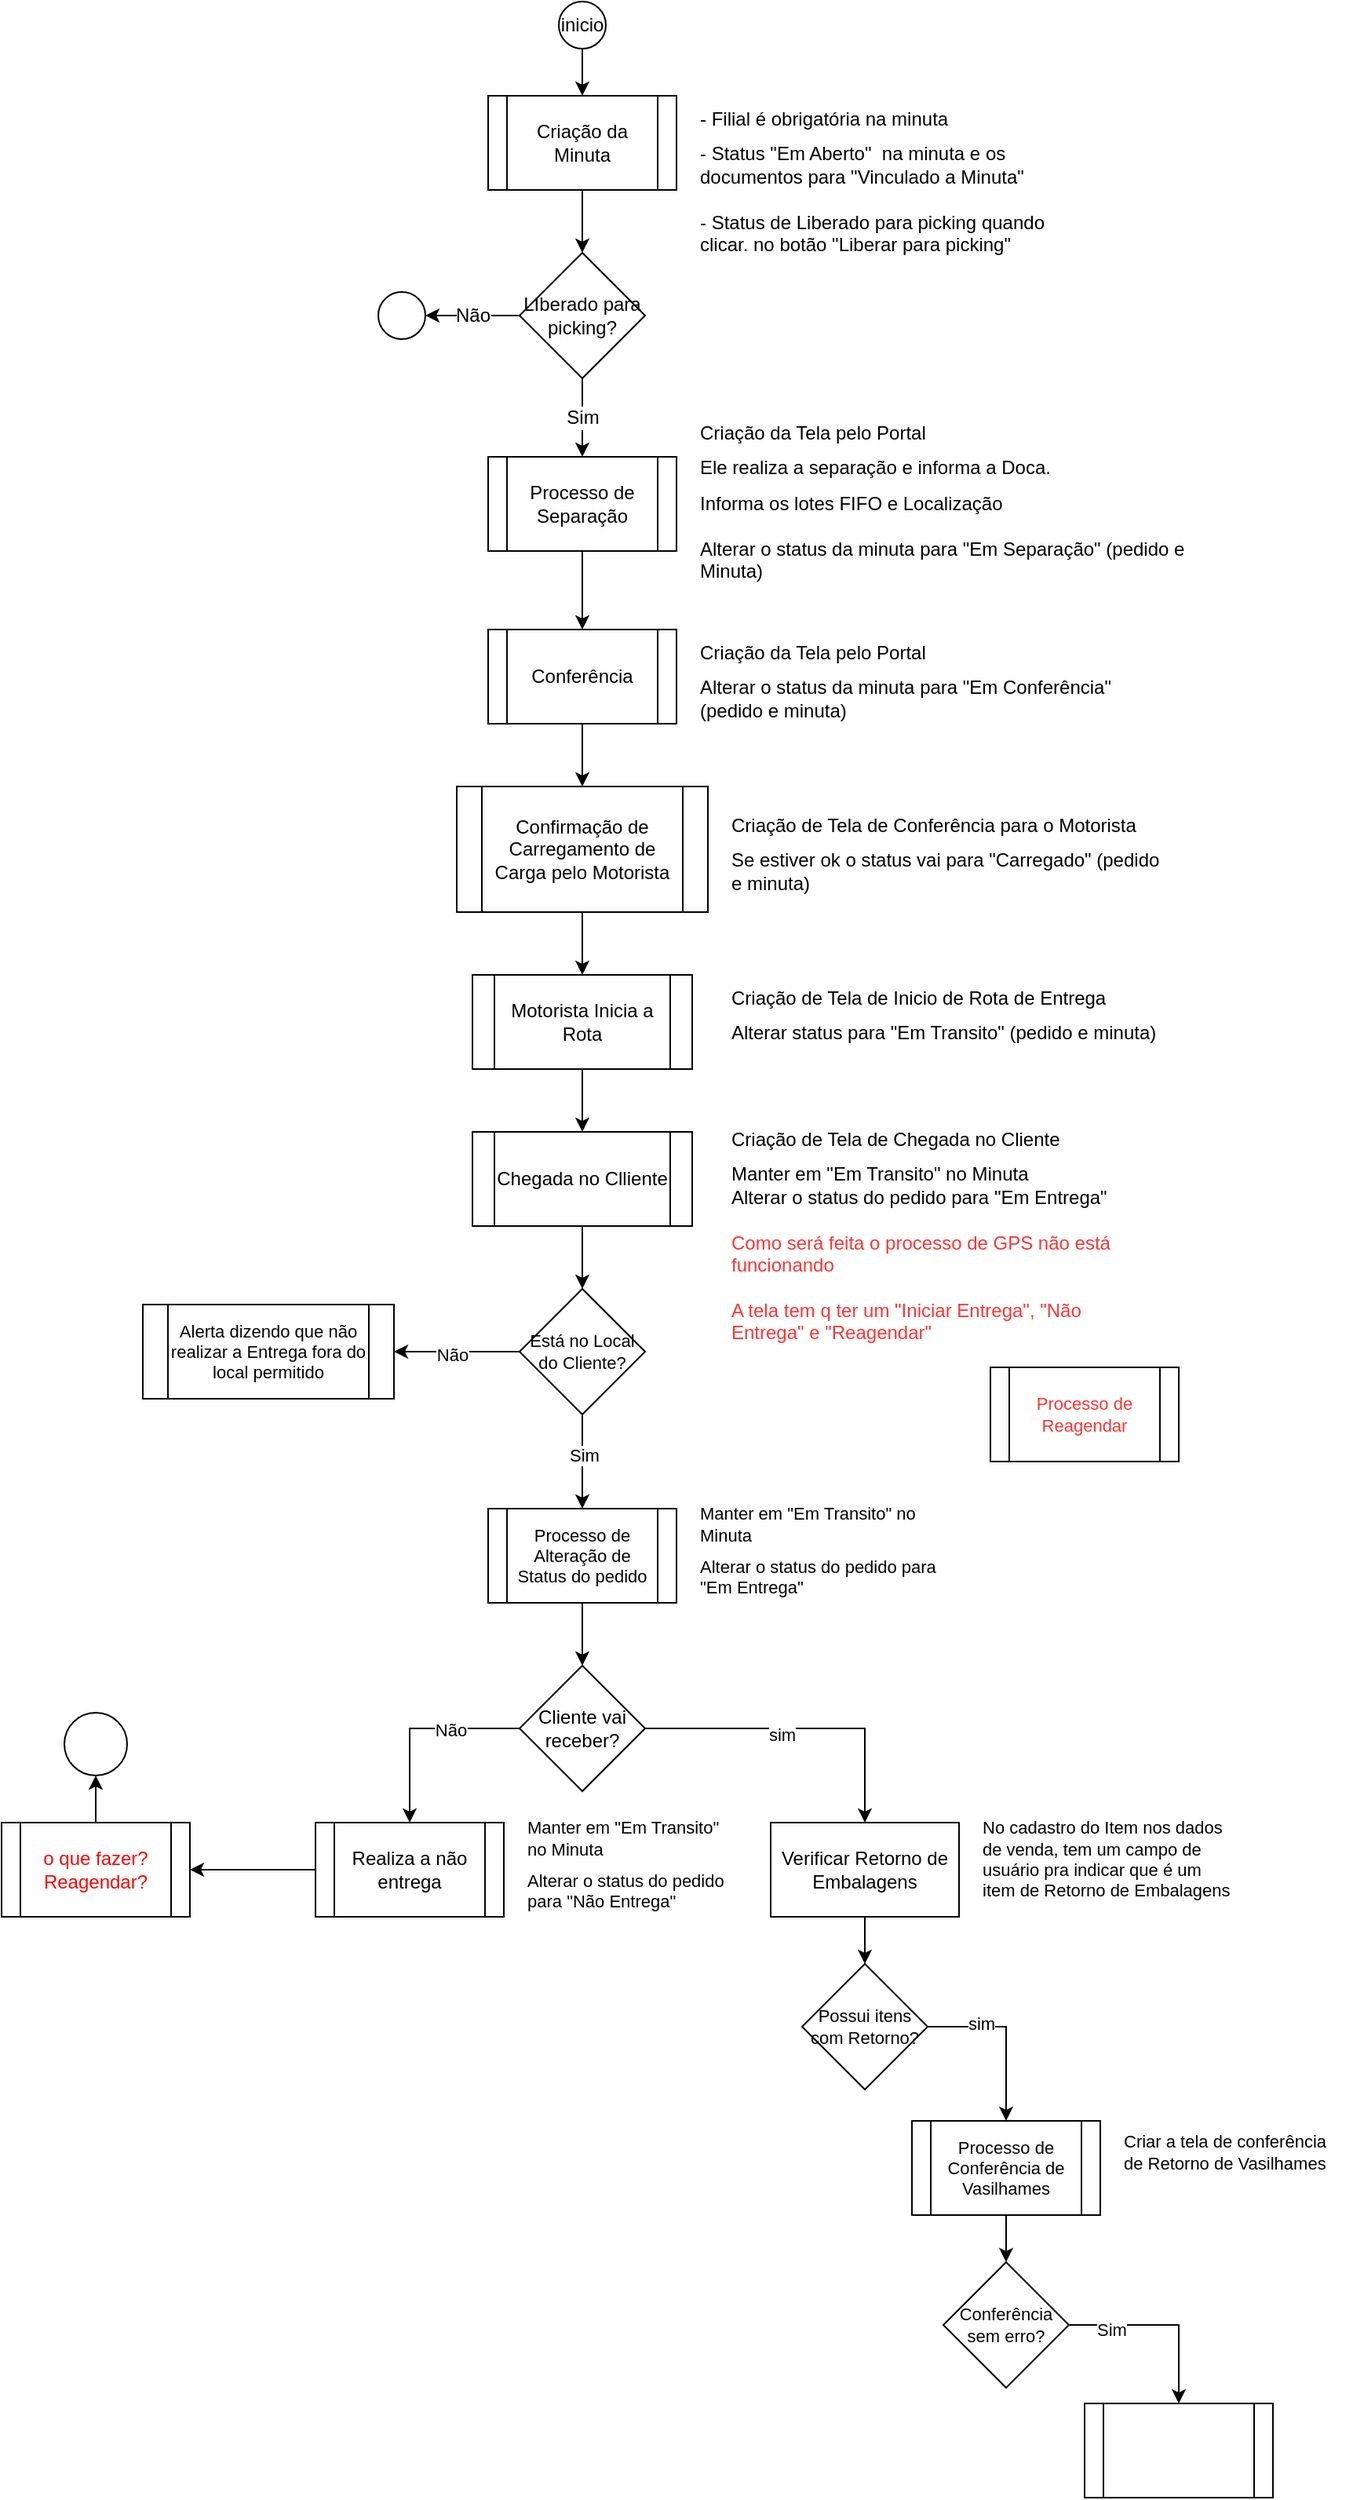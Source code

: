 <mxfile version="16.5.3" type="github">
  <diagram id="rDMeDSFnRalvfMuiGiqF" name="Page-1">
    <mxGraphModel dx="1963" dy="608" grid="1" gridSize="10" guides="1" tooltips="1" connect="1" arrows="1" fold="1" page="1" pageScale="1" pageWidth="850" pageHeight="1100" math="0" shadow="0">
      <root>
        <mxCell id="0" />
        <mxCell id="1" parent="0" />
        <mxCell id="moXU9a75B9OwJRrsQW_N-2" value="&lt;h1 style=&quot;font-size: 12px&quot;&gt;&lt;span style=&quot;font-weight: normal ; font-size: 12px&quot;&gt;- Filial é obrigatória na minuta&lt;/span&gt;&lt;/h1&gt;&lt;div&gt;&lt;span style=&quot;font-weight: normal ; font-size: 12px&quot;&gt;- Status &quot;Em Aberto&quot;&amp;nbsp; na minuta e os documentos para &quot;Vinculado a Minuta&quot;&lt;/span&gt;&lt;/div&gt;&lt;div&gt;&lt;span style=&quot;font-weight: normal ; font-size: 12px&quot;&gt;&lt;br&gt;&lt;/span&gt;&lt;/div&gt;&lt;div&gt;&lt;span style=&quot;font-weight: normal ; font-size: 12px&quot;&gt;- Status de Liberado para picking quando clicar. no botão &quot;Liberar para picking&quot;&lt;/span&gt;&lt;/div&gt;" style="text;html=1;strokeColor=none;fillColor=none;spacing=5;spacingTop=-20;whiteSpace=wrap;overflow=hidden;rounded=0;fontSize=12;verticalAlign=top;" vertex="1" parent="1">
          <mxGeometry x="420" y="80" width="260" height="110" as="geometry" />
        </mxCell>
        <mxCell id="moXU9a75B9OwJRrsQW_N-13" style="edgeStyle=orthogonalEdgeStyle;rounded=0;orthogonalLoop=1;jettySize=auto;html=1;entryX=0.5;entryY=0;entryDx=0;entryDy=0;fontSize=12;" edge="1" parent="1" source="moXU9a75B9OwJRrsQW_N-4" target="moXU9a75B9OwJRrsQW_N-5">
          <mxGeometry relative="1" as="geometry" />
        </mxCell>
        <mxCell id="moXU9a75B9OwJRrsQW_N-4" value="Criação da Minuta" style="shape=process;whiteSpace=wrap;html=1;backgroundOutline=1;fontSize=12;" vertex="1" parent="1">
          <mxGeometry x="290" y="70" width="120" height="60" as="geometry" />
        </mxCell>
        <mxCell id="moXU9a75B9OwJRrsQW_N-8" value="Não" style="edgeStyle=orthogonalEdgeStyle;rounded=0;orthogonalLoop=1;jettySize=auto;html=1;fontSize=12;" edge="1" parent="1" source="moXU9a75B9OwJRrsQW_N-5" target="moXU9a75B9OwJRrsQW_N-7">
          <mxGeometry relative="1" as="geometry" />
        </mxCell>
        <mxCell id="moXU9a75B9OwJRrsQW_N-14" value="Sim" style="edgeStyle=orthogonalEdgeStyle;rounded=0;orthogonalLoop=1;jettySize=auto;html=1;entryX=0.5;entryY=0;entryDx=0;entryDy=0;fontSize=12;" edge="1" parent="1" source="moXU9a75B9OwJRrsQW_N-5" target="moXU9a75B9OwJRrsQW_N-9">
          <mxGeometry relative="1" as="geometry" />
        </mxCell>
        <mxCell id="moXU9a75B9OwJRrsQW_N-5" value="LIberado para picking?" style="rhombus;whiteSpace=wrap;html=1;fontSize=12;" vertex="1" parent="1">
          <mxGeometry x="310" y="170" width="80" height="80" as="geometry" />
        </mxCell>
        <mxCell id="moXU9a75B9OwJRrsQW_N-7" value="" style="ellipse;whiteSpace=wrap;html=1;aspect=fixed;fontSize=12;" vertex="1" parent="1">
          <mxGeometry x="220" y="195" width="30" height="30" as="geometry" />
        </mxCell>
        <mxCell id="moXU9a75B9OwJRrsQW_N-15" style="edgeStyle=orthogonalEdgeStyle;rounded=0;orthogonalLoop=1;jettySize=auto;html=1;entryX=0.5;entryY=0;entryDx=0;entryDy=0;fontSize=12;" edge="1" parent="1" source="moXU9a75B9OwJRrsQW_N-9" target="moXU9a75B9OwJRrsQW_N-10">
          <mxGeometry relative="1" as="geometry" />
        </mxCell>
        <mxCell id="moXU9a75B9OwJRrsQW_N-9" value="Processo de Separação" style="shape=process;whiteSpace=wrap;html=1;backgroundOutline=1;fontSize=12;" vertex="1" parent="1">
          <mxGeometry x="290" y="300" width="120" height="60" as="geometry" />
        </mxCell>
        <mxCell id="moXU9a75B9OwJRrsQW_N-24" style="edgeStyle=orthogonalEdgeStyle;rounded=0;orthogonalLoop=1;jettySize=auto;html=1;entryX=0.5;entryY=0;entryDx=0;entryDy=0;fontSize=12;" edge="1" parent="1" source="moXU9a75B9OwJRrsQW_N-10" target="moXU9a75B9OwJRrsQW_N-23">
          <mxGeometry relative="1" as="geometry" />
        </mxCell>
        <mxCell id="moXU9a75B9OwJRrsQW_N-10" value="Conferência" style="shape=process;whiteSpace=wrap;html=1;backgroundOutline=1;fontSize=12;" vertex="1" parent="1">
          <mxGeometry x="290" y="410" width="120" height="60" as="geometry" />
        </mxCell>
        <mxCell id="moXU9a75B9OwJRrsQW_N-12" value="&lt;h1 style=&quot;font-size: 12px&quot;&gt;&lt;span style=&quot;font-weight: 400&quot;&gt;Criação da Tela pelo Portal&lt;/span&gt;&lt;/h1&gt;&lt;h1 style=&quot;font-size: 12px&quot;&gt;&lt;span style=&quot;font-weight: 400&quot;&gt;Ele realiza a separação e informa a Doca.&lt;/span&gt;&lt;/h1&gt;&lt;div&gt;&lt;span style=&quot;font-weight: 400&quot;&gt;Informa os lotes FIFO e Localização&lt;/span&gt;&lt;/div&gt;&lt;div&gt;&lt;span style=&quot;font-weight: 400&quot;&gt;&lt;br&gt;&lt;/span&gt;&lt;/div&gt;&lt;div&gt;&lt;span style=&quot;font-weight: 400&quot;&gt;Alterar o status da minuta para &quot;Em Separação&quot; (pedido e Minuta)&lt;/span&gt;&lt;/div&gt;" style="text;html=1;strokeColor=none;fillColor=none;spacing=5;spacingTop=-20;whiteSpace=wrap;overflow=hidden;rounded=0;fontSize=12;verticalAlign=top;" vertex="1" parent="1">
          <mxGeometry x="420" y="280" width="330" height="100" as="geometry" />
        </mxCell>
        <mxCell id="moXU9a75B9OwJRrsQW_N-18" style="edgeStyle=orthogonalEdgeStyle;rounded=0;orthogonalLoop=1;jettySize=auto;html=1;fontSize=12;" edge="1" parent="1" source="moXU9a75B9OwJRrsQW_N-17" target="moXU9a75B9OwJRrsQW_N-4">
          <mxGeometry relative="1" as="geometry" />
        </mxCell>
        <mxCell id="moXU9a75B9OwJRrsQW_N-17" value="inicio" style="ellipse;whiteSpace=wrap;html=1;aspect=fixed;fontSize=12;" vertex="1" parent="1">
          <mxGeometry x="335" y="10" width="30" height="30" as="geometry" />
        </mxCell>
        <mxCell id="moXU9a75B9OwJRrsQW_N-19" value="&lt;h1 style=&quot;font-size: 12px&quot;&gt;&lt;span style=&quot;font-weight: 400&quot;&gt;Criação da Tela pelo Portal&lt;/span&gt;&lt;/h1&gt;&lt;div&gt;&lt;span style=&quot;font-weight: 400&quot;&gt;Alterar o status da minuta para &quot;Em Conferência&quot; (pedido e minuta)&lt;/span&gt;&lt;/div&gt;" style="text;html=1;strokeColor=none;fillColor=none;spacing=5;spacingTop=-20;whiteSpace=wrap;overflow=hidden;rounded=0;fontSize=12;verticalAlign=top;" vertex="1" parent="1">
          <mxGeometry x="420" y="420" width="290" height="60" as="geometry" />
        </mxCell>
        <mxCell id="moXU9a75B9OwJRrsQW_N-28" style="edgeStyle=orthogonalEdgeStyle;rounded=0;orthogonalLoop=1;jettySize=auto;html=1;fontSize=12;" edge="1" parent="1" source="moXU9a75B9OwJRrsQW_N-23" target="moXU9a75B9OwJRrsQW_N-26">
          <mxGeometry relative="1" as="geometry" />
        </mxCell>
        <mxCell id="moXU9a75B9OwJRrsQW_N-23" value="Confirmação de Carregamento de Carga pelo Motorista" style="shape=process;whiteSpace=wrap;html=1;backgroundOutline=1;fontSize=12;" vertex="1" parent="1">
          <mxGeometry x="270" y="510" width="160" height="80" as="geometry" />
        </mxCell>
        <mxCell id="moXU9a75B9OwJRrsQW_N-25" value="&lt;h1 style=&quot;font-size: 12px&quot;&gt;&lt;span style=&quot;font-weight: 400&quot;&gt;Criação de Tela de Conferência para o Motorista&lt;/span&gt;&lt;/h1&gt;&lt;div&gt;&lt;span style=&quot;font-weight: 400&quot;&gt;Se estiver ok o status vai para &quot;Carregado&quot; (pedido e minuta)&lt;/span&gt;&lt;/div&gt;" style="text;html=1;strokeColor=none;fillColor=none;spacing=5;spacingTop=-20;whiteSpace=wrap;overflow=hidden;rounded=0;fontSize=12;verticalAlign=top;" vertex="1" parent="1">
          <mxGeometry x="440" y="530" width="290" height="50" as="geometry" />
        </mxCell>
        <mxCell id="moXU9a75B9OwJRrsQW_N-30" style="edgeStyle=orthogonalEdgeStyle;rounded=0;orthogonalLoop=1;jettySize=auto;html=1;entryX=0.5;entryY=0;entryDx=0;entryDy=0;fontSize=12;" edge="1" parent="1" source="moXU9a75B9OwJRrsQW_N-26" target="moXU9a75B9OwJRrsQW_N-29">
          <mxGeometry relative="1" as="geometry" />
        </mxCell>
        <mxCell id="moXU9a75B9OwJRrsQW_N-26" value="Motorista Inicia a Rota" style="shape=process;whiteSpace=wrap;html=1;backgroundOutline=1;fontSize=12;" vertex="1" parent="1">
          <mxGeometry x="280" y="630" width="140" height="60" as="geometry" />
        </mxCell>
        <mxCell id="moXU9a75B9OwJRrsQW_N-27" value="&lt;h1 style=&quot;font-size: 12px&quot;&gt;&lt;span style=&quot;font-weight: 400&quot;&gt;Criação de Tela de Inicio de Rota de Entrega&lt;/span&gt;&lt;/h1&gt;&lt;div&gt;&lt;span style=&quot;font-weight: 400&quot;&gt;Alterar status para &quot;Em Transito&quot; (pedido e minuta)&lt;/span&gt;&lt;/div&gt;" style="text;html=1;strokeColor=none;fillColor=none;spacing=5;spacingTop=-20;whiteSpace=wrap;overflow=hidden;rounded=0;fontSize=12;verticalAlign=top;" vertex="1" parent="1">
          <mxGeometry x="440" y="640" width="290" height="50" as="geometry" />
        </mxCell>
        <mxCell id="moXU9a75B9OwJRrsQW_N-53" style="edgeStyle=orthogonalEdgeStyle;rounded=0;orthogonalLoop=1;jettySize=auto;html=1;entryX=0.5;entryY=0;entryDx=0;entryDy=0;fontSize=11;fontColor=#000000;" edge="1" parent="1" source="moXU9a75B9OwJRrsQW_N-29" target="moXU9a75B9OwJRrsQW_N-45">
          <mxGeometry relative="1" as="geometry" />
        </mxCell>
        <mxCell id="moXU9a75B9OwJRrsQW_N-29" value="Chegada no Clliente" style="shape=process;whiteSpace=wrap;html=1;backgroundOutline=1;fontSize=12;" vertex="1" parent="1">
          <mxGeometry x="280" y="730" width="140" height="60" as="geometry" />
        </mxCell>
        <mxCell id="moXU9a75B9OwJRrsQW_N-31" value="&lt;h1 style=&quot;font-size: 12px&quot;&gt;&lt;span style=&quot;font-weight: 400&quot;&gt;Criação de Tela de Chegada no Cliente&lt;/span&gt;&lt;/h1&gt;&lt;div&gt;&lt;span style=&quot;font-weight: 400&quot;&gt;Manter em &quot;Em Transito&quot; no Minuta&amp;nbsp;&lt;/span&gt;&lt;/div&gt;&lt;div&gt;Alterar o status do pedido para &quot;Em Entrega&quot;&lt;/div&gt;&lt;div&gt;&lt;br&gt;&lt;/div&gt;&lt;div&gt;&lt;font color=&quot;#ff3333&quot;&gt;Como será feita o processo de GPS não está funcionando&lt;/font&gt;&lt;/div&gt;&lt;div&gt;&lt;br&gt;&lt;/div&gt;&lt;div&gt;&lt;font color=&quot;#ff3333&quot;&gt;A tela tem q ter um &quot;Iniciar Entrega&quot;, &quot;Não Entrega&quot; e &quot;Reagendar&quot;&lt;/font&gt;&lt;/div&gt;" style="text;html=1;strokeColor=none;fillColor=none;spacing=5;spacingTop=-20;whiteSpace=wrap;overflow=hidden;rounded=0;fontSize=12;verticalAlign=top;" vertex="1" parent="1">
          <mxGeometry x="440" y="730" width="280" height="140" as="geometry" />
        </mxCell>
        <mxCell id="moXU9a75B9OwJRrsQW_N-34" style="edgeStyle=orthogonalEdgeStyle;rounded=0;orthogonalLoop=1;jettySize=auto;html=1;entryX=0.5;entryY=0;entryDx=0;entryDy=0;fontSize=12;" edge="1" parent="1" source="moXU9a75B9OwJRrsQW_N-32" target="moXU9a75B9OwJRrsQW_N-33">
          <mxGeometry relative="1" as="geometry">
            <Array as="points">
              <mxPoint x="240" y="1110" />
            </Array>
          </mxGeometry>
        </mxCell>
        <mxCell id="moXU9a75B9OwJRrsQW_N-58" value="&lt;font color=&quot;#000000&quot;&gt;Não&lt;/font&gt;" style="edgeLabel;html=1;align=center;verticalAlign=middle;resizable=0;points=[];fontSize=11;fontColor=#FF3333;" vertex="1" connectable="0" parent="moXU9a75B9OwJRrsQW_N-34">
          <mxGeometry x="-0.302" y="1" relative="1" as="geometry">
            <mxPoint x="1" as="offset" />
          </mxGeometry>
        </mxCell>
        <mxCell id="moXU9a75B9OwJRrsQW_N-60" value="" style="edgeStyle=orthogonalEdgeStyle;rounded=0;orthogonalLoop=1;jettySize=auto;html=1;fontSize=11;fontColor=#000000;" edge="1" parent="1" source="moXU9a75B9OwJRrsQW_N-32" target="moXU9a75B9OwJRrsQW_N-59">
          <mxGeometry relative="1" as="geometry" />
        </mxCell>
        <mxCell id="moXU9a75B9OwJRrsQW_N-61" value="sim" style="edgeLabel;html=1;align=center;verticalAlign=middle;resizable=0;points=[];fontSize=11;fontColor=#000000;" vertex="1" connectable="0" parent="moXU9a75B9OwJRrsQW_N-60">
          <mxGeometry x="-0.14" y="-4" relative="1" as="geometry">
            <mxPoint x="1" as="offset" />
          </mxGeometry>
        </mxCell>
        <mxCell id="moXU9a75B9OwJRrsQW_N-32" value="Cliente vai receber?" style="rhombus;whiteSpace=wrap;html=1;fontSize=12;" vertex="1" parent="1">
          <mxGeometry x="310" y="1070" width="80" height="80" as="geometry" />
        </mxCell>
        <mxCell id="moXU9a75B9OwJRrsQW_N-38" style="edgeStyle=orthogonalEdgeStyle;rounded=0;orthogonalLoop=1;jettySize=auto;html=1;entryX=1;entryY=0.5;entryDx=0;entryDy=0;fontSize=12;fontColor=#FF0000;" edge="1" parent="1" source="moXU9a75B9OwJRrsQW_N-33" target="moXU9a75B9OwJRrsQW_N-37">
          <mxGeometry relative="1" as="geometry" />
        </mxCell>
        <mxCell id="moXU9a75B9OwJRrsQW_N-33" value="Realiza a não entrega" style="shape=process;whiteSpace=wrap;html=1;backgroundOutline=1;fontSize=12;" vertex="1" parent="1">
          <mxGeometry x="180" y="1170" width="120" height="60" as="geometry" />
        </mxCell>
        <mxCell id="moXU9a75B9OwJRrsQW_N-43" style="edgeStyle=orthogonalEdgeStyle;rounded=0;orthogonalLoop=1;jettySize=auto;html=1;entryX=0.5;entryY=1;entryDx=0;entryDy=0;fontSize=11;fontColor=#FF0000;" edge="1" parent="1" source="moXU9a75B9OwJRrsQW_N-37" target="moXU9a75B9OwJRrsQW_N-41">
          <mxGeometry relative="1" as="geometry" />
        </mxCell>
        <mxCell id="moXU9a75B9OwJRrsQW_N-37" value="o que fazer?&lt;br&gt;Reagendar?" style="shape=process;whiteSpace=wrap;html=1;backgroundOutline=1;fontSize=12;fontColor=#FF0000;" vertex="1" parent="1">
          <mxGeometry x="-20" y="1170" width="120" height="60" as="geometry" />
        </mxCell>
        <mxCell id="moXU9a75B9OwJRrsQW_N-39" value="&lt;h1 style=&quot;font-size: 11px;&quot;&gt;&lt;span style=&quot;font-weight: 400; font-size: 11px;&quot;&gt;Manter em &quot;Em Transito&quot; no Minuta&amp;nbsp;&lt;/span&gt;&lt;br style=&quot;font-size: 11px;&quot;&gt;&lt;/h1&gt;&lt;div style=&quot;font-size: 11px;&quot;&gt;Alterar o status do pedido para &quot;Não Entrega&quot;&lt;/div&gt;" style="text;html=1;strokeColor=none;fillColor=none;spacing=5;spacingTop=-20;whiteSpace=wrap;overflow=hidden;rounded=0;fontSize=11;verticalAlign=top;" vertex="1" parent="1">
          <mxGeometry x="310" y="1170" width="140" height="70" as="geometry" />
        </mxCell>
        <mxCell id="moXU9a75B9OwJRrsQW_N-41" value="" style="ellipse;whiteSpace=wrap;html=1;aspect=fixed;fontSize=11;fontColor=#FF0000;" vertex="1" parent="1">
          <mxGeometry x="20" y="1100" width="40" height="40" as="geometry" />
        </mxCell>
        <mxCell id="moXU9a75B9OwJRrsQW_N-49" style="edgeStyle=orthogonalEdgeStyle;rounded=0;orthogonalLoop=1;jettySize=auto;html=1;entryX=1;entryY=0.5;entryDx=0;entryDy=0;fontSize=11;fontColor=#000000;" edge="1" parent="1" source="moXU9a75B9OwJRrsQW_N-45" target="moXU9a75B9OwJRrsQW_N-48">
          <mxGeometry relative="1" as="geometry" />
        </mxCell>
        <mxCell id="moXU9a75B9OwJRrsQW_N-52" value="Não" style="edgeLabel;html=1;align=center;verticalAlign=middle;resizable=0;points=[];fontSize=11;fontColor=#000000;" vertex="1" connectable="0" parent="moXU9a75B9OwJRrsQW_N-49">
          <mxGeometry x="0.104" y="2" relative="1" as="geometry">
            <mxPoint x="1" as="offset" />
          </mxGeometry>
        </mxCell>
        <mxCell id="moXU9a75B9OwJRrsQW_N-50" style="edgeStyle=orthogonalEdgeStyle;rounded=0;orthogonalLoop=1;jettySize=auto;html=1;entryX=0.5;entryY=0;entryDx=0;entryDy=0;fontSize=11;fontColor=#000000;" edge="1" parent="1" source="moXU9a75B9OwJRrsQW_N-45" target="moXU9a75B9OwJRrsQW_N-46">
          <mxGeometry relative="1" as="geometry" />
        </mxCell>
        <mxCell id="moXU9a75B9OwJRrsQW_N-51" value="Sim" style="edgeLabel;html=1;align=center;verticalAlign=middle;resizable=0;points=[];fontSize=11;fontColor=#000000;" vertex="1" connectable="0" parent="moXU9a75B9OwJRrsQW_N-50">
          <mxGeometry x="-0.149" y="1" relative="1" as="geometry">
            <mxPoint as="offset" />
          </mxGeometry>
        </mxCell>
        <mxCell id="moXU9a75B9OwJRrsQW_N-45" value="&lt;font color=&quot;#000000&quot;&gt;Está no Local do Cliente?&lt;/font&gt;" style="rhombus;whiteSpace=wrap;html=1;fontSize=11;fontColor=#FF0000;" vertex="1" parent="1">
          <mxGeometry x="310" y="830" width="80" height="80" as="geometry" />
        </mxCell>
        <mxCell id="moXU9a75B9OwJRrsQW_N-56" style="edgeStyle=orthogonalEdgeStyle;rounded=0;orthogonalLoop=1;jettySize=auto;html=1;entryX=0.5;entryY=0;entryDx=0;entryDy=0;fontSize=11;fontColor=#FF3333;" edge="1" parent="1" source="moXU9a75B9OwJRrsQW_N-46" target="moXU9a75B9OwJRrsQW_N-32">
          <mxGeometry relative="1" as="geometry" />
        </mxCell>
        <mxCell id="moXU9a75B9OwJRrsQW_N-46" value="Processo de Alteração de Status do pedido" style="shape=process;whiteSpace=wrap;html=1;backgroundOutline=1;fontSize=11;fontColor=#000000;" vertex="1" parent="1">
          <mxGeometry x="290" y="970" width="120" height="60" as="geometry" />
        </mxCell>
        <mxCell id="moXU9a75B9OwJRrsQW_N-47" value="&lt;h1 style=&quot;font-size: 11px;&quot;&gt;&lt;span style=&quot;font-weight: 400; font-size: 11px;&quot;&gt;Manter em &quot;Em Transito&quot; no Minuta&amp;nbsp;&lt;/span&gt;&lt;br style=&quot;font-size: 11px;&quot;&gt;&lt;/h1&gt;&lt;div style=&quot;font-size: 11px;&quot;&gt;Alterar o status do pedido para &quot;Em Entrega&quot;&lt;/div&gt;" style="text;html=1;strokeColor=none;fillColor=none;spacing=5;spacingTop=-20;whiteSpace=wrap;overflow=hidden;rounded=0;fontSize=11;verticalAlign=top;" vertex="1" parent="1">
          <mxGeometry x="420" y="970" width="160" height="60" as="geometry" />
        </mxCell>
        <mxCell id="moXU9a75B9OwJRrsQW_N-48" value="Alerta dizendo que não realizar a Entrega fora do local permitido" style="shape=process;whiteSpace=wrap;html=1;backgroundOutline=1;fontSize=11;fontColor=#000000;" vertex="1" parent="1">
          <mxGeometry x="70" y="840" width="160" height="60" as="geometry" />
        </mxCell>
        <mxCell id="moXU9a75B9OwJRrsQW_N-55" value="Processo de Reagendar" style="shape=process;whiteSpace=wrap;html=1;backgroundOutline=1;fontSize=11;fontColor=#FF3333;" vertex="1" parent="1">
          <mxGeometry x="610" y="880" width="120" height="60" as="geometry" />
        </mxCell>
        <mxCell id="moXU9a75B9OwJRrsQW_N-66" style="edgeStyle=orthogonalEdgeStyle;rounded=0;orthogonalLoop=1;jettySize=auto;html=1;fontSize=11;fontColor=#000000;" edge="1" parent="1" source="moXU9a75B9OwJRrsQW_N-59" target="moXU9a75B9OwJRrsQW_N-63">
          <mxGeometry relative="1" as="geometry" />
        </mxCell>
        <mxCell id="moXU9a75B9OwJRrsQW_N-59" value="Verificar Retorno de Embalagens" style="whiteSpace=wrap;html=1;" vertex="1" parent="1">
          <mxGeometry x="470" y="1170" width="120" height="60" as="geometry" />
        </mxCell>
        <mxCell id="moXU9a75B9OwJRrsQW_N-62" value="&lt;h1 style=&quot;font-size: 11px&quot;&gt;&lt;span style=&quot;font-weight: 400&quot;&gt;No cadastro do Item nos dados de venda, tem um campo de usuário pra indicar que é um item de Retorno de Embalagens&lt;/span&gt;&lt;/h1&gt;" style="text;html=1;strokeColor=none;fillColor=none;spacing=5;spacingTop=-20;whiteSpace=wrap;overflow=hidden;rounded=0;fontSize=11;verticalAlign=top;" vertex="1" parent="1">
          <mxGeometry x="600" y="1170" width="170" height="70" as="geometry" />
        </mxCell>
        <mxCell id="moXU9a75B9OwJRrsQW_N-65" style="edgeStyle=orthogonalEdgeStyle;rounded=0;orthogonalLoop=1;jettySize=auto;html=1;fontSize=11;fontColor=#000000;" edge="1" parent="1" source="moXU9a75B9OwJRrsQW_N-63" target="moXU9a75B9OwJRrsQW_N-64">
          <mxGeometry relative="1" as="geometry">
            <Array as="points">
              <mxPoint x="620" y="1300" />
            </Array>
          </mxGeometry>
        </mxCell>
        <mxCell id="moXU9a75B9OwJRrsQW_N-70" value="sim" style="edgeLabel;html=1;align=center;verticalAlign=middle;resizable=0;points=[];fontSize=11;fontColor=#000000;" vertex="1" connectable="0" parent="moXU9a75B9OwJRrsQW_N-65">
          <mxGeometry x="-0.412" y="2" relative="1" as="geometry">
            <mxPoint x="1" as="offset" />
          </mxGeometry>
        </mxCell>
        <mxCell id="moXU9a75B9OwJRrsQW_N-63" value="Possui itens com Retorno?" style="rhombus;whiteSpace=wrap;html=1;fontSize=11;fontColor=#000000;" vertex="1" parent="1">
          <mxGeometry x="490" y="1260" width="80" height="80" as="geometry" />
        </mxCell>
        <mxCell id="moXU9a75B9OwJRrsQW_N-76" style="edgeStyle=orthogonalEdgeStyle;rounded=0;orthogonalLoop=1;jettySize=auto;html=1;entryX=0.5;entryY=0;entryDx=0;entryDy=0;fontSize=11;fontColor=#000000;" edge="1" parent="1" source="moXU9a75B9OwJRrsQW_N-64" target="moXU9a75B9OwJRrsQW_N-68">
          <mxGeometry relative="1" as="geometry" />
        </mxCell>
        <mxCell id="moXU9a75B9OwJRrsQW_N-64" value="Processo de Conferência de Vasilhames" style="shape=process;whiteSpace=wrap;html=1;backgroundOutline=1;fontSize=11;fontColor=#000000;" vertex="1" parent="1">
          <mxGeometry x="560" y="1360" width="120" height="60" as="geometry" />
        </mxCell>
        <mxCell id="moXU9a75B9OwJRrsQW_N-67" value="&lt;h1 style=&quot;font-size: 11px&quot;&gt;&lt;span style=&quot;font-weight: 400&quot;&gt;Criar a tela de conferência de Retorno de Vasilhames&lt;/span&gt;&lt;/h1&gt;" style="text;html=1;strokeColor=none;fillColor=none;spacing=5;spacingTop=-20;whiteSpace=wrap;overflow=hidden;rounded=0;fontSize=11;verticalAlign=top;" vertex="1" parent="1">
          <mxGeometry x="690" y="1370" width="150" height="40" as="geometry" />
        </mxCell>
        <mxCell id="moXU9a75B9OwJRrsQW_N-74" style="edgeStyle=orthogonalEdgeStyle;rounded=0;orthogonalLoop=1;jettySize=auto;html=1;entryX=0.5;entryY=0;entryDx=0;entryDy=0;fontSize=11;fontColor=#000000;" edge="1" parent="1" source="moXU9a75B9OwJRrsQW_N-68" target="moXU9a75B9OwJRrsQW_N-73">
          <mxGeometry relative="1" as="geometry" />
        </mxCell>
        <mxCell id="moXU9a75B9OwJRrsQW_N-75" value="Sim" style="edgeLabel;html=1;align=center;verticalAlign=middle;resizable=0;points=[];fontSize=11;fontColor=#000000;" vertex="1" connectable="0" parent="moXU9a75B9OwJRrsQW_N-74">
          <mxGeometry x="-0.554" y="-3" relative="1" as="geometry">
            <mxPoint as="offset" />
          </mxGeometry>
        </mxCell>
        <mxCell id="moXU9a75B9OwJRrsQW_N-68" value="Conferência sem erro?" style="rhombus;whiteSpace=wrap;html=1;fontSize=11;fontColor=#000000;" vertex="1" parent="1">
          <mxGeometry x="580" y="1450" width="80" height="80" as="geometry" />
        </mxCell>
        <mxCell id="moXU9a75B9OwJRrsQW_N-73" value="" style="shape=process;whiteSpace=wrap;html=1;backgroundOutline=1;fontSize=11;fontColor=#000000;" vertex="1" parent="1">
          <mxGeometry x="670" y="1540" width="120" height="60" as="geometry" />
        </mxCell>
      </root>
    </mxGraphModel>
  </diagram>
</mxfile>
